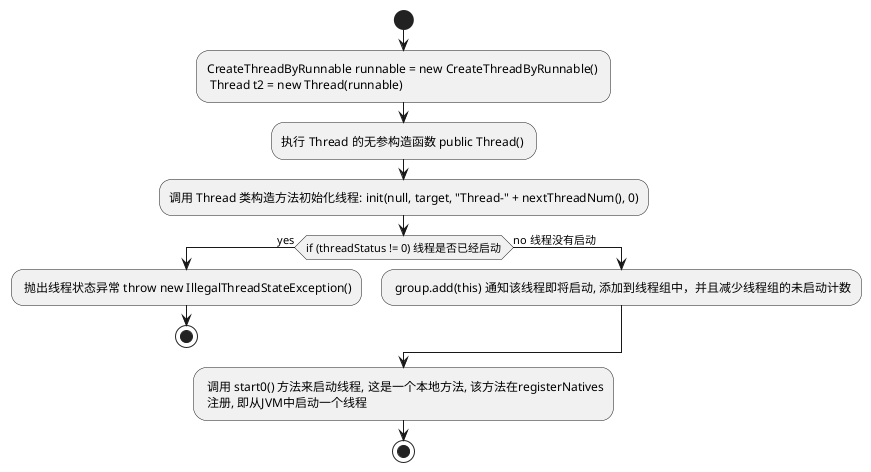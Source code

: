 @startuml
start
:CreateThreadByRunnable runnable = new CreateThreadByRunnable() \n Thread t2 = new Thread(runnable);
:执行 Thread 的无参构造函数 public Thread() ;
:调用 Thread 类构造方法初始化线程: init(null, target, "Thread-" + nextThreadNum(), 0);
if (if (threadStatus != 0) 线程是否已经启动) then (yes)
    : 抛出线程状态异常 throw new IllegalThreadStateException();
    stop
else (no 线程没有启动)
    : group.add(this) 通知该线程即将启动, 添加到线程组中，并且减少线程组的未启动计数;
endif
: 调用 start0() 方法来启动线程, 这是一个本地方法, 该方法在registerNatives\n 注册, 即从JVM中启动一个线程;
stop
@enduml